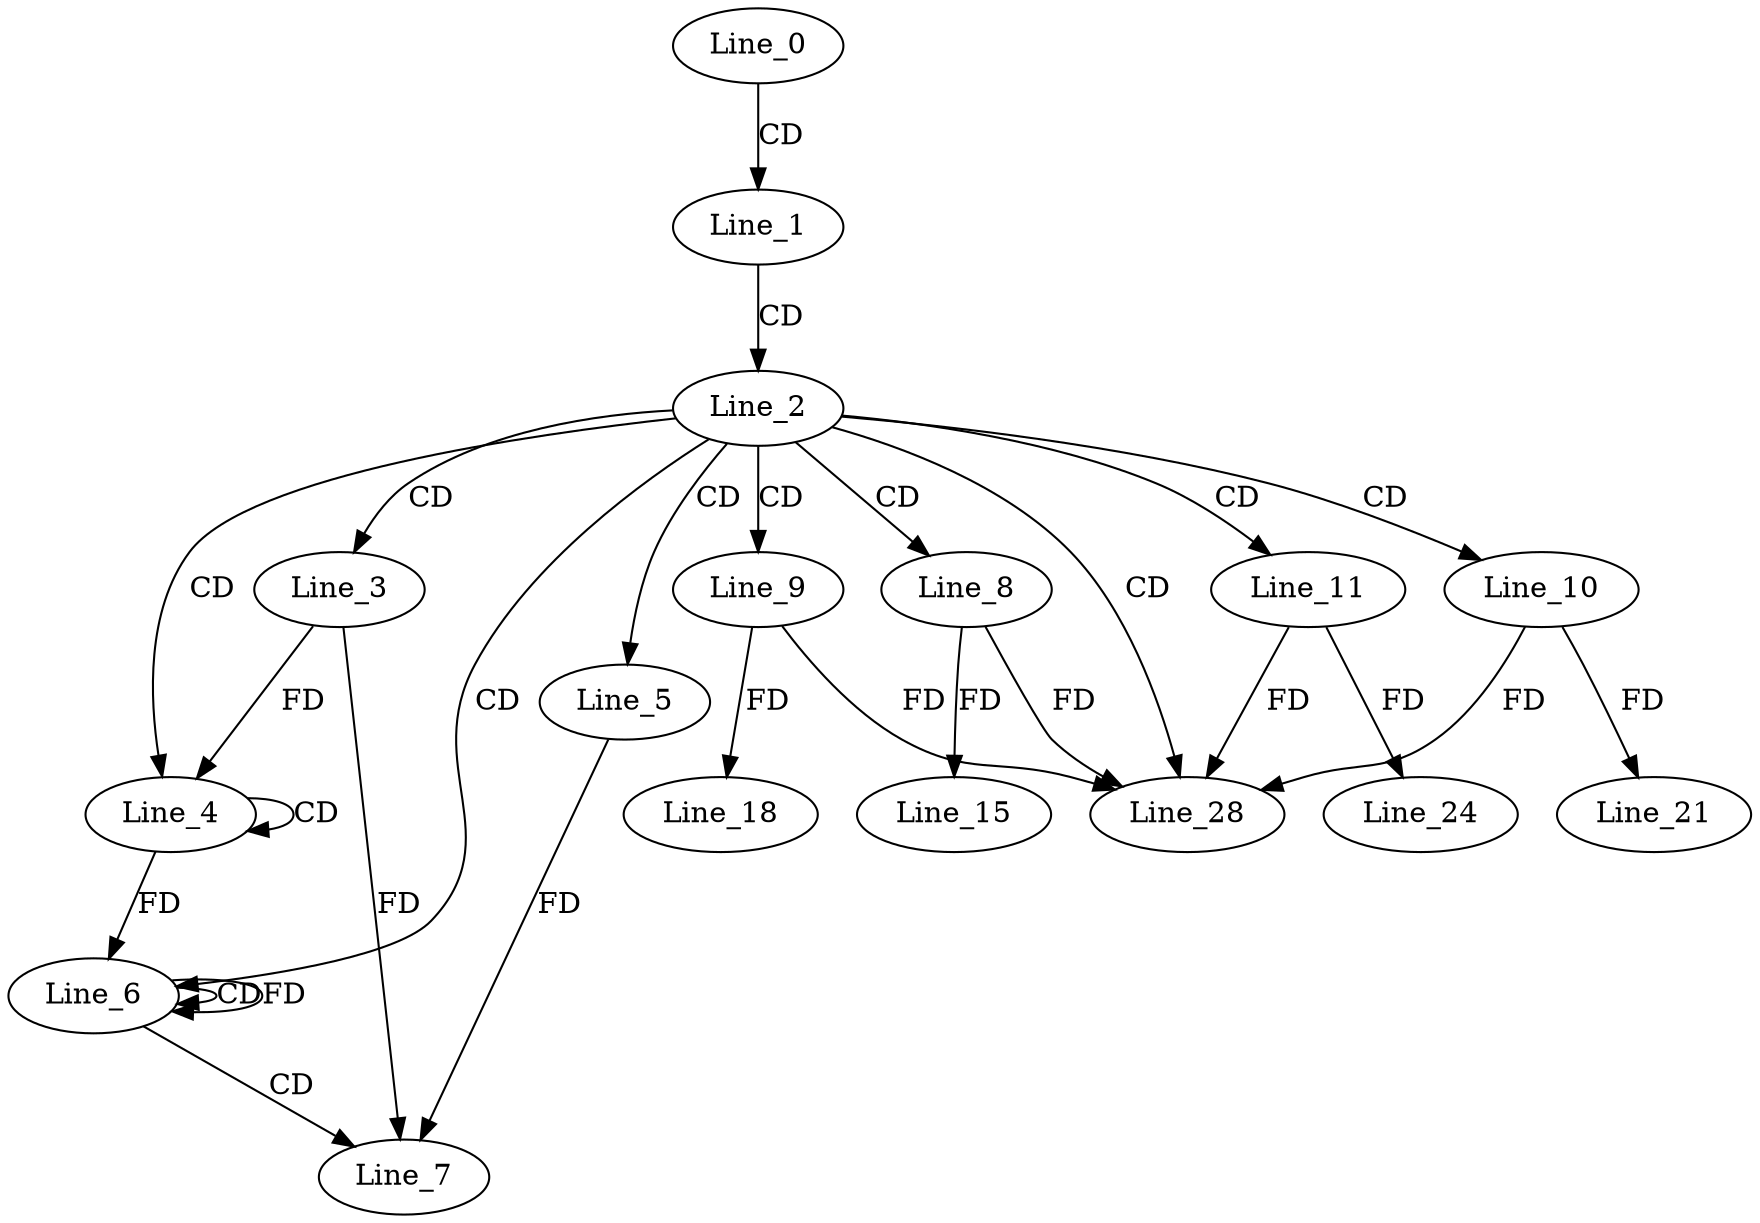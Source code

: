 digraph G {
  Line_0;
  Line_1;
  Line_2;
  Line_3;
  Line_4;
  Line_4;
  Line_5;
  Line_6;
  Line_6;
  Line_6;
  Line_7;
  Line_7;
  Line_8;
  Line_9;
  Line_10;
  Line_11;
  Line_15;
  Line_18;
  Line_21;
  Line_24;
  Line_28;
  Line_28;
  Line_0 -> Line_1 [ label="CD" ];
  Line_1 -> Line_2 [ label="CD" ];
  Line_2 -> Line_3 [ label="CD" ];
  Line_2 -> Line_4 [ label="CD" ];
  Line_4 -> Line_4 [ label="CD" ];
  Line_3 -> Line_4 [ label="FD" ];
  Line_2 -> Line_5 [ label="CD" ];
  Line_2 -> Line_6 [ label="CD" ];
  Line_6 -> Line_6 [ label="CD" ];
  Line_4 -> Line_6 [ label="FD" ];
  Line_6 -> Line_6 [ label="FD" ];
  Line_6 -> Line_7 [ label="CD" ];
  Line_5 -> Line_7 [ label="FD" ];
  Line_3 -> Line_7 [ label="FD" ];
  Line_2 -> Line_8 [ label="CD" ];
  Line_2 -> Line_9 [ label="CD" ];
  Line_2 -> Line_10 [ label="CD" ];
  Line_2 -> Line_11 [ label="CD" ];
  Line_8 -> Line_15 [ label="FD" ];
  Line_9 -> Line_18 [ label="FD" ];
  Line_10 -> Line_21 [ label="FD" ];
  Line_11 -> Line_24 [ label="FD" ];
  Line_2 -> Line_28 [ label="CD" ];
  Line_8 -> Line_28 [ label="FD" ];
  Line_9 -> Line_28 [ label="FD" ];
  Line_10 -> Line_28 [ label="FD" ];
  Line_11 -> Line_28 [ label="FD" ];
}
